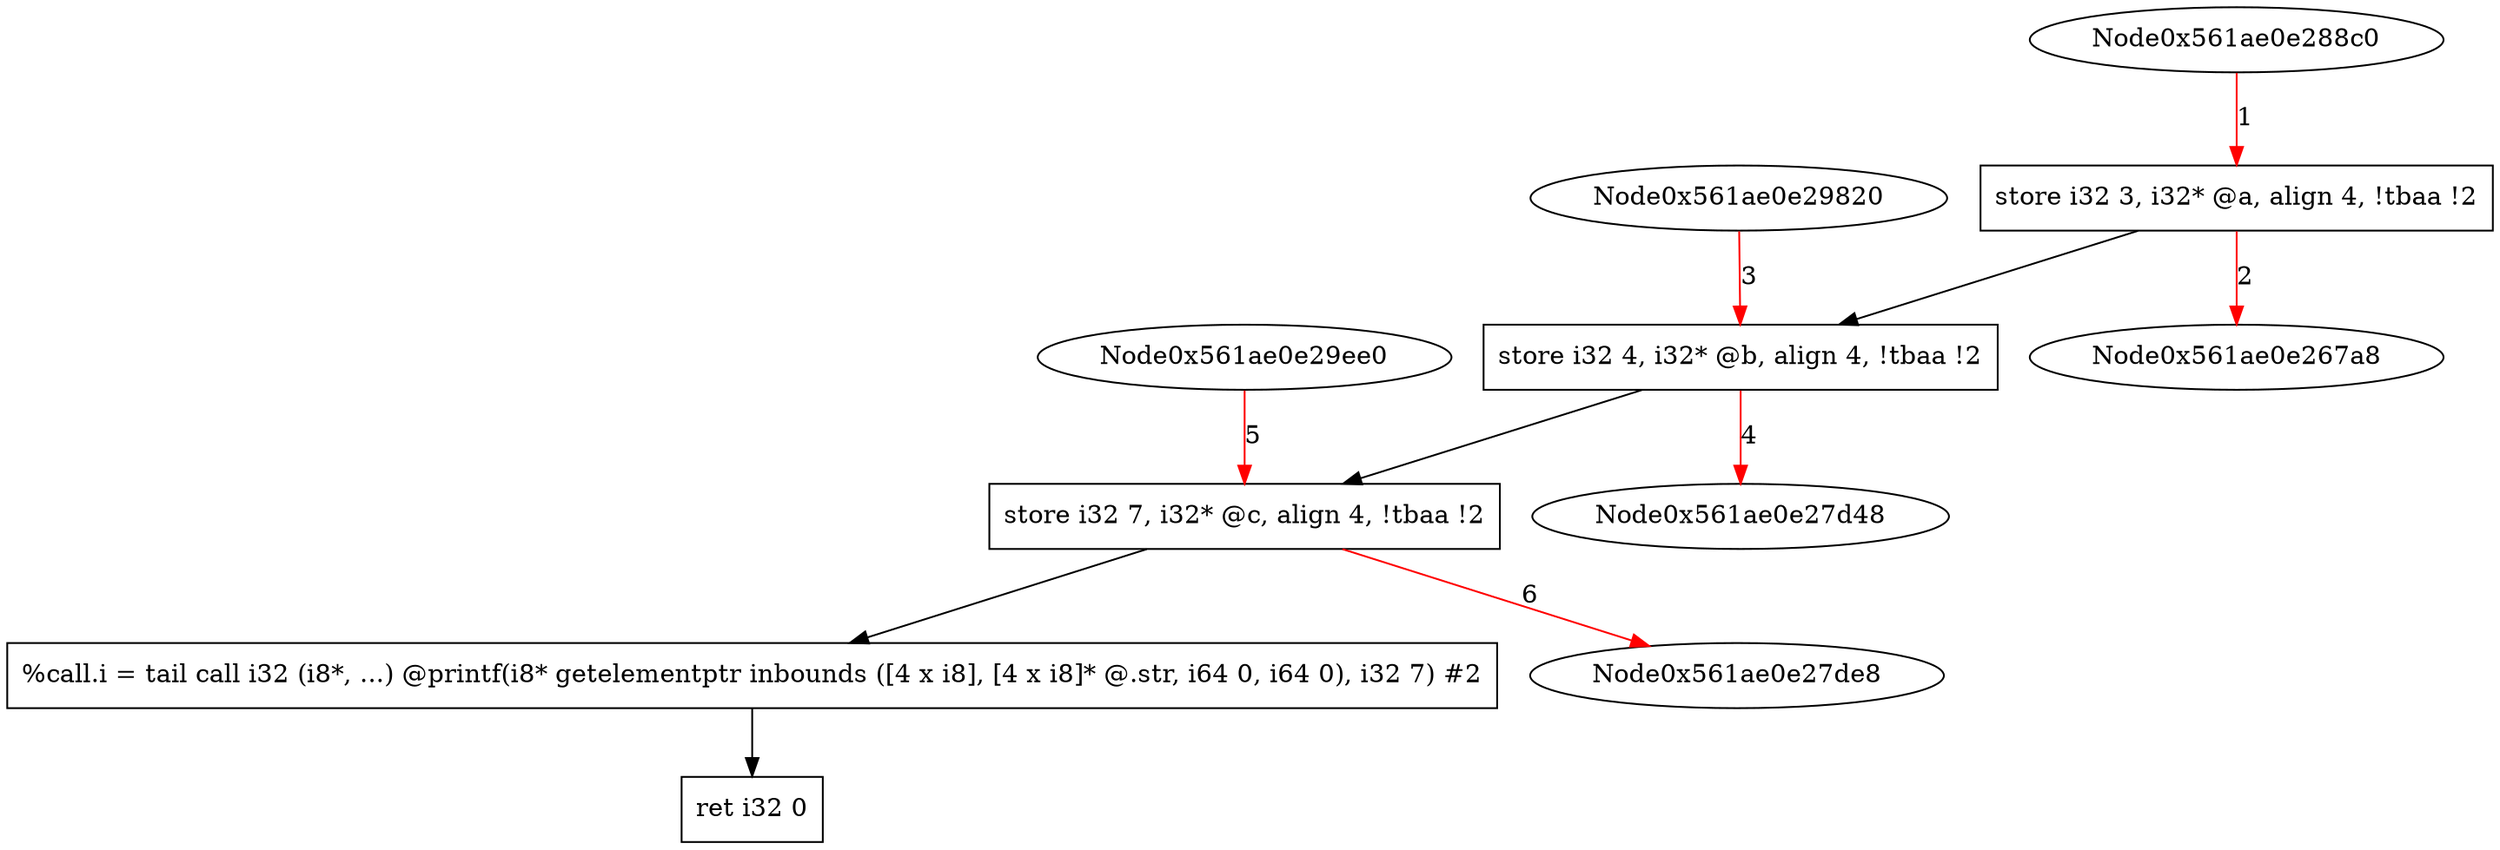 digraph "CDFG for'main' function" {
	Node0x561ae0e2a8e0[shape=record, label="  store i32 3, i32* @a, align 4, !tbaa !2"]
	Node0x561ae0e2a960[shape=record, label="  store i32 4, i32* @b, align 4, !tbaa !2"]
	Node0x561ae0e2a9e0[shape=record, label="  store i32 7, i32* @c, align 4, !tbaa !2"]
	Node0x561ae0e2aa78[shape=record, label="  %call.i = tail call i32 (i8*, ...) @printf(i8* getelementptr inbounds ([4 x i8], [4 x i8]* @.str, i64 0, i64 0), i32 7) #2"]
	Node0x561ae0e2a868[shape=record, label="  ret i32 0"]
	Node0x561ae0e2a8e0 -> Node0x561ae0e2a960
	Node0x561ae0e2a960 -> Node0x561ae0e2a9e0
	Node0x561ae0e2a9e0 -> Node0x561ae0e2aa78
	Node0x561ae0e2aa78 -> Node0x561ae0e2a868
edge [color=red]
	Node0x561ae0e288c0 -> Node0x561ae0e2a8e0[label="1"]
	Node0x561ae0e2a8e0 -> Node0x561ae0e267a8[label="2"]
	Node0x561ae0e29820 -> Node0x561ae0e2a960[label="3"]
	Node0x561ae0e2a960 -> Node0x561ae0e27d48[label="4"]
	Node0x561ae0e29ee0 -> Node0x561ae0e2a9e0[label="5"]
	Node0x561ae0e2a9e0 -> Node0x561ae0e27de8[label="6"]
}
